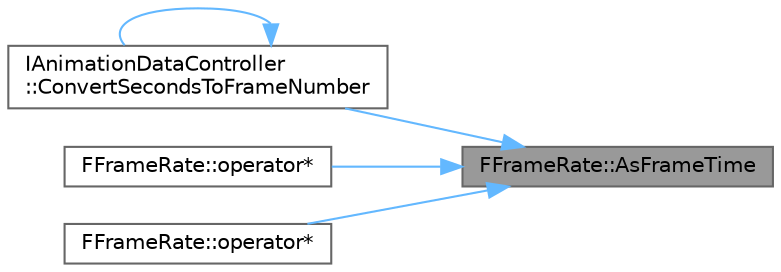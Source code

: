 digraph "FFrameRate::AsFrameTime"
{
 // INTERACTIVE_SVG=YES
 // LATEX_PDF_SIZE
  bgcolor="transparent";
  edge [fontname=Helvetica,fontsize=10,labelfontname=Helvetica,labelfontsize=10];
  node [fontname=Helvetica,fontsize=10,shape=box,height=0.2,width=0.4];
  rankdir="RL";
  Node1 [id="Node000001",label="FFrameRate::AsFrameTime",height=0.2,width=0.4,color="gray40", fillcolor="grey60", style="filled", fontcolor="black",tooltip="Convert the specified time in seconds to a frame number by rounding down to the nearest integer."];
  Node1 -> Node2 [id="edge1_Node000001_Node000002",dir="back",color="steelblue1",style="solid",tooltip=" "];
  Node2 [id="Node000002",label="IAnimationDataController\l::ConvertSecondsToFrameNumber",height=0.2,width=0.4,color="grey40", fillcolor="white", style="filled",URL="$d5/db0/classIAnimationDataController.html#abebbfa3861c656280cae01ae48505a86",tooltip="Returns the final frame number calculating according to the Model its frame-rate, additionally output..."];
  Node2 -> Node2 [id="edge2_Node000002_Node000002",dir="back",color="steelblue1",style="solid",tooltip=" "];
  Node1 -> Node3 [id="edge3_Node000001_Node000003",dir="back",color="steelblue1",style="solid",tooltip=" "];
  Node3 [id="Node000003",label="FFrameRate::operator*",height=0.2,width=0.4,color="grey40", fillcolor="white", style="filled",URL="$df/d97/structFFrameRate.html#a92de0bb846cc43831faeef7b06991c02",tooltip=" "];
  Node1 -> Node4 [id="edge4_Node000001_Node000004",dir="back",color="steelblue1",style="solid",tooltip=" "];
  Node4 [id="Node000004",label="FFrameRate::operator*",height=0.2,width=0.4,color="grey40", fillcolor="white", style="filled",URL="$df/d97/structFFrameRate.html#a03245dccac757da16120fb763c16ab39",tooltip=" "];
}
